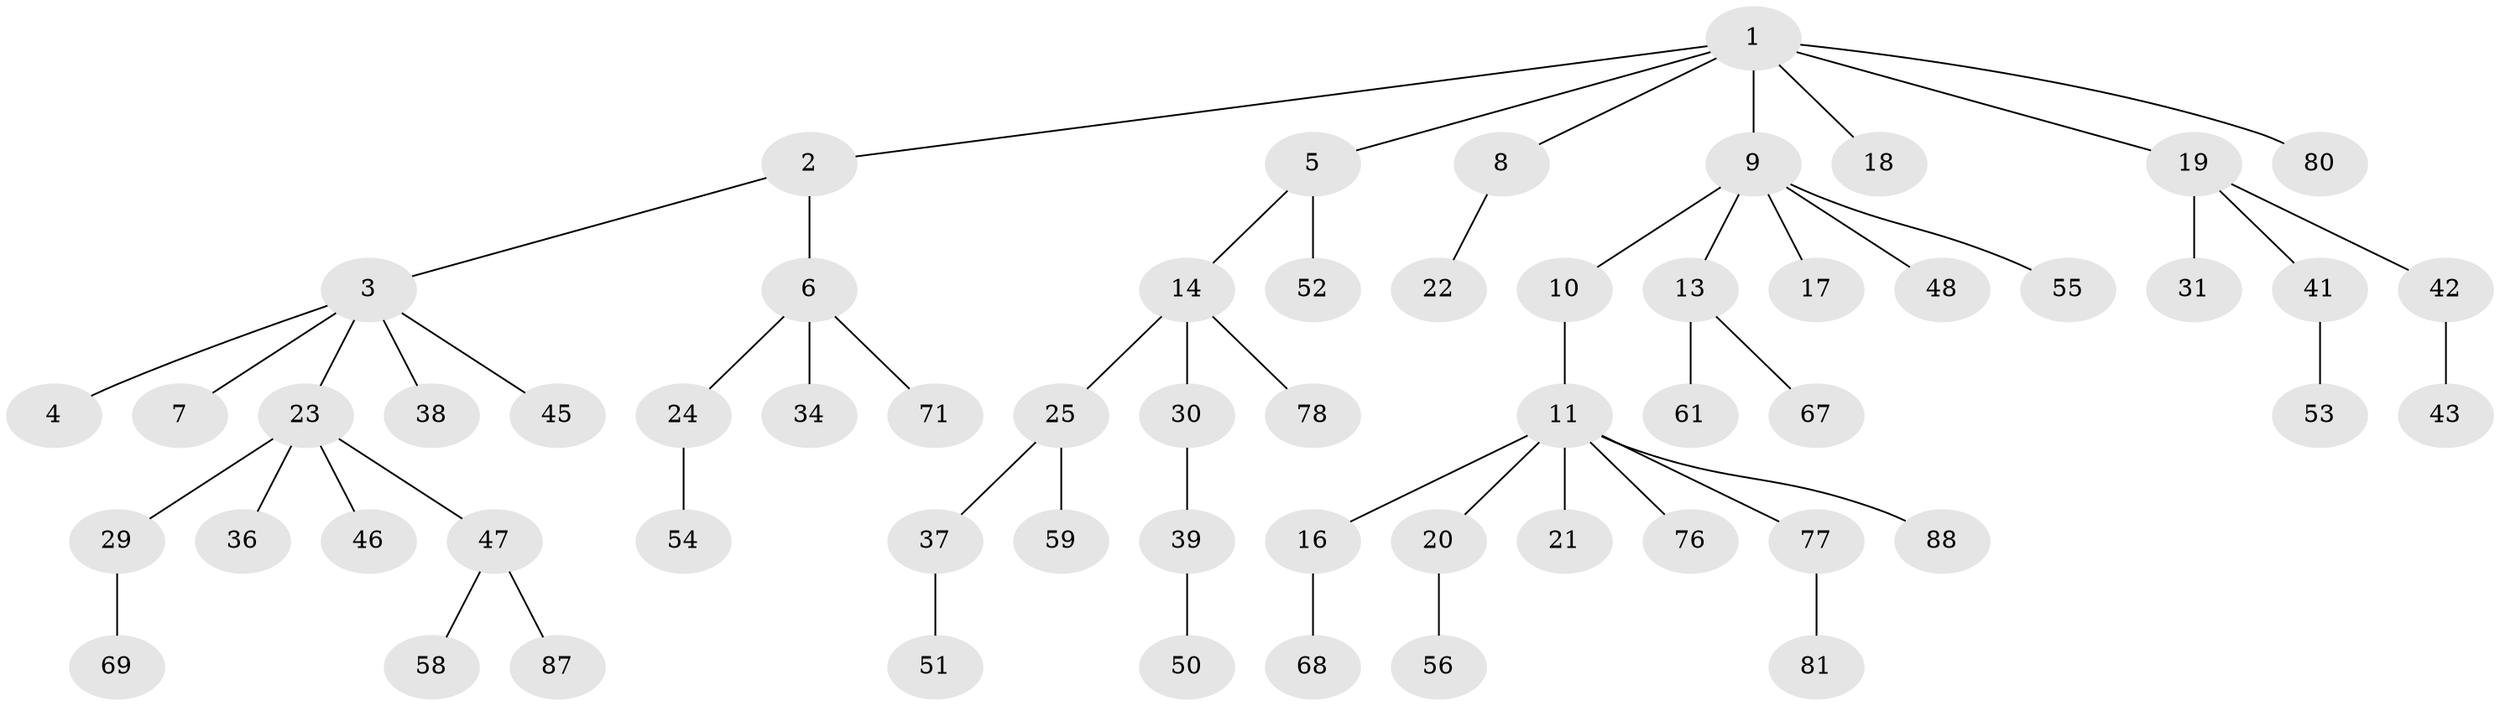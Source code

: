 // Generated by graph-tools (version 1.1) at 2025/24/03/03/25 07:24:07]
// undirected, 59 vertices, 58 edges
graph export_dot {
graph [start="1"]
  node [color=gray90,style=filled];
  1 [super="+40"];
  2;
  3 [super="+35"];
  4;
  5 [super="+79"];
  6 [super="+12"];
  7 [super="+44"];
  8 [super="+15"];
  9 [super="+28"];
  10;
  11 [super="+60"];
  13 [super="+75"];
  14 [super="+32"];
  16 [super="+26"];
  17;
  18 [super="+63"];
  19 [super="+33"];
  20;
  21;
  22 [super="+57"];
  23 [super="+27"];
  24 [super="+85"];
  25;
  29 [super="+74"];
  30;
  31;
  34;
  36;
  37 [super="+73"];
  38;
  39 [super="+82"];
  41 [super="+49"];
  42 [super="+66"];
  43;
  45;
  46 [super="+83"];
  47 [super="+84"];
  48;
  50 [super="+72"];
  51;
  52;
  53 [super="+70"];
  54 [super="+65"];
  55;
  56 [super="+89"];
  58;
  59 [super="+64"];
  61 [super="+62"];
  67;
  68;
  69;
  71;
  76;
  77 [super="+86"];
  78;
  80;
  81;
  87;
  88;
  1 -- 2;
  1 -- 5;
  1 -- 8;
  1 -- 9;
  1 -- 18;
  1 -- 19;
  1 -- 80;
  2 -- 3;
  2 -- 6;
  3 -- 4;
  3 -- 7;
  3 -- 23;
  3 -- 45;
  3 -- 38;
  5 -- 14;
  5 -- 52;
  6 -- 24;
  6 -- 71;
  6 -- 34;
  8 -- 22;
  9 -- 10;
  9 -- 13;
  9 -- 17;
  9 -- 55;
  9 -- 48;
  10 -- 11;
  11 -- 16;
  11 -- 20;
  11 -- 21;
  11 -- 88;
  11 -- 76;
  11 -- 77;
  13 -- 61;
  13 -- 67;
  14 -- 25;
  14 -- 30;
  14 -- 78;
  16 -- 68;
  19 -- 31;
  19 -- 42;
  19 -- 41;
  20 -- 56;
  23 -- 46;
  23 -- 47;
  23 -- 36;
  23 -- 29;
  24 -- 54;
  25 -- 37;
  25 -- 59;
  29 -- 69;
  30 -- 39;
  37 -- 51;
  39 -- 50;
  41 -- 53;
  42 -- 43;
  47 -- 58;
  47 -- 87;
  77 -- 81;
}

